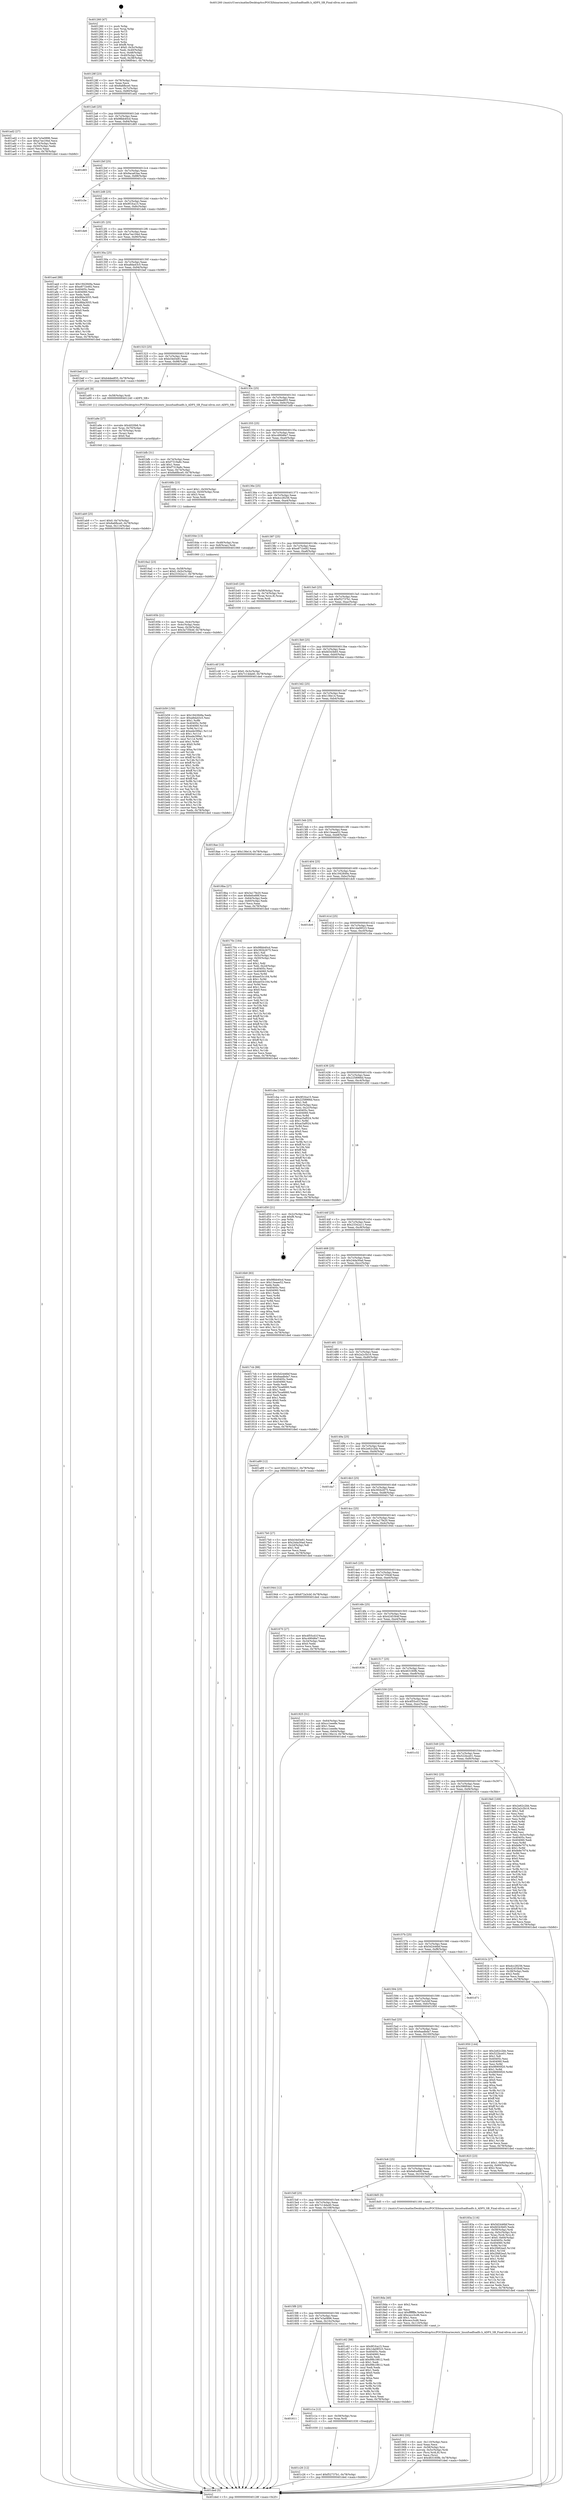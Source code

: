 digraph "0x401260" {
  label = "0x401260 (/mnt/c/Users/mathe/Desktop/tcc/POCII/binaries/extr_linuxfsadfsadfs.h_ADFS_SB_Final-ollvm.out::main(0))"
  labelloc = "t"
  node[shape=record]

  Entry [label="",width=0.3,height=0.3,shape=circle,fillcolor=black,style=filled]
  "0x40128f" [label="{
     0x40128f [23]\l
     | [instrs]\l
     &nbsp;&nbsp;0x40128f \<+3\>: mov -0x78(%rbp),%eax\l
     &nbsp;&nbsp;0x401292 \<+2\>: mov %eax,%ecx\l
     &nbsp;&nbsp;0x401294 \<+6\>: sub $0x8a6fbce0,%ecx\l
     &nbsp;&nbsp;0x40129a \<+3\>: mov %eax,-0x7c(%rbp)\l
     &nbsp;&nbsp;0x40129d \<+3\>: mov %ecx,-0x80(%rbp)\l
     &nbsp;&nbsp;0x4012a0 \<+6\>: je 0000000000401ad2 \<main+0x872\>\l
  }"]
  "0x401ad2" [label="{
     0x401ad2 [27]\l
     | [instrs]\l
     &nbsp;&nbsp;0x401ad2 \<+5\>: mov $0x7e3a0896,%eax\l
     &nbsp;&nbsp;0x401ad7 \<+5\>: mov $0xa7ee194d,%ecx\l
     &nbsp;&nbsp;0x401adc \<+3\>: mov -0x74(%rbp),%edx\l
     &nbsp;&nbsp;0x401adf \<+3\>: cmp -0x50(%rbp),%edx\l
     &nbsp;&nbsp;0x401ae2 \<+3\>: cmovl %ecx,%eax\l
     &nbsp;&nbsp;0x401ae5 \<+3\>: mov %eax,-0x78(%rbp)\l
     &nbsp;&nbsp;0x401ae8 \<+5\>: jmp 0000000000401ded \<main+0xb8d\>\l
  }"]
  "0x4012a6" [label="{
     0x4012a6 [25]\l
     | [instrs]\l
     &nbsp;&nbsp;0x4012a6 \<+5\>: jmp 00000000004012ab \<main+0x4b\>\l
     &nbsp;&nbsp;0x4012ab \<+3\>: mov -0x7c(%rbp),%eax\l
     &nbsp;&nbsp;0x4012ae \<+5\>: sub $0x98bb40cd,%eax\l
     &nbsp;&nbsp;0x4012b3 \<+6\>: mov %eax,-0x84(%rbp)\l
     &nbsp;&nbsp;0x4012b9 \<+6\>: je 0000000000401d65 \<main+0xb05\>\l
  }"]
  Exit [label="",width=0.3,height=0.3,shape=circle,fillcolor=black,style=filled,peripheries=2]
  "0x401d65" [label="{
     0x401d65\l
  }", style=dashed]
  "0x4012bf" [label="{
     0x4012bf [25]\l
     | [instrs]\l
     &nbsp;&nbsp;0x4012bf \<+5\>: jmp 00000000004012c4 \<main+0x64\>\l
     &nbsp;&nbsp;0x4012c4 \<+3\>: mov -0x7c(%rbp),%eax\l
     &nbsp;&nbsp;0x4012c7 \<+5\>: sub $0x9aca63aa,%eax\l
     &nbsp;&nbsp;0x4012cc \<+6\>: mov %eax,-0x88(%rbp)\l
     &nbsp;&nbsp;0x4012d2 \<+6\>: je 0000000000401c3e \<main+0x9de\>\l
  }"]
  "0x401c26" [label="{
     0x401c26 [12]\l
     | [instrs]\l
     &nbsp;&nbsp;0x401c26 \<+7\>: movl $0xf52737b1,-0x78(%rbp)\l
     &nbsp;&nbsp;0x401c2d \<+5\>: jmp 0000000000401ded \<main+0xb8d\>\l
  }"]
  "0x401c3e" [label="{
     0x401c3e\l
  }", style=dashed]
  "0x4012d8" [label="{
     0x4012d8 [25]\l
     | [instrs]\l
     &nbsp;&nbsp;0x4012d8 \<+5\>: jmp 00000000004012dd \<main+0x7d\>\l
     &nbsp;&nbsp;0x4012dd \<+3\>: mov -0x7c(%rbp),%eax\l
     &nbsp;&nbsp;0x4012e0 \<+5\>: sub $0x9f1fca15,%eax\l
     &nbsp;&nbsp;0x4012e5 \<+6\>: mov %eax,-0x8c(%rbp)\l
     &nbsp;&nbsp;0x4012eb \<+6\>: je 0000000000401de6 \<main+0xb86\>\l
  }"]
  "0x401611" [label="{
     0x401611\l
  }", style=dashed]
  "0x401de6" [label="{
     0x401de6\l
  }", style=dashed]
  "0x4012f1" [label="{
     0x4012f1 [25]\l
     | [instrs]\l
     &nbsp;&nbsp;0x4012f1 \<+5\>: jmp 00000000004012f6 \<main+0x96\>\l
     &nbsp;&nbsp;0x4012f6 \<+3\>: mov -0x7c(%rbp),%eax\l
     &nbsp;&nbsp;0x4012f9 \<+5\>: sub $0xa7ee194d,%eax\l
     &nbsp;&nbsp;0x4012fe \<+6\>: mov %eax,-0x90(%rbp)\l
     &nbsp;&nbsp;0x401304 \<+6\>: je 0000000000401aed \<main+0x88d\>\l
  }"]
  "0x401c1a" [label="{
     0x401c1a [12]\l
     | [instrs]\l
     &nbsp;&nbsp;0x401c1a \<+4\>: mov -0x58(%rbp),%rax\l
     &nbsp;&nbsp;0x401c1e \<+3\>: mov %rax,%rdi\l
     &nbsp;&nbsp;0x401c21 \<+5\>: call 0000000000401030 \<free@plt\>\l
     | [calls]\l
     &nbsp;&nbsp;0x401030 \{1\} (unknown)\l
  }"]
  "0x401aed" [label="{
     0x401aed [88]\l
     | [instrs]\l
     &nbsp;&nbsp;0x401aed \<+5\>: mov $0x1942849a,%eax\l
     &nbsp;&nbsp;0x401af2 \<+5\>: mov $0xe871b492,%ecx\l
     &nbsp;&nbsp;0x401af7 \<+7\>: mov 0x40405c,%edx\l
     &nbsp;&nbsp;0x401afe \<+7\>: mov 0x404060,%esi\l
     &nbsp;&nbsp;0x401b05 \<+2\>: mov %edx,%edi\l
     &nbsp;&nbsp;0x401b07 \<+6\>: sub $0x9fda3055,%edi\l
     &nbsp;&nbsp;0x401b0d \<+3\>: sub $0x1,%edi\l
     &nbsp;&nbsp;0x401b10 \<+6\>: add $0x9fda3055,%edi\l
     &nbsp;&nbsp;0x401b16 \<+3\>: imul %edi,%edx\l
     &nbsp;&nbsp;0x401b19 \<+3\>: and $0x1,%edx\l
     &nbsp;&nbsp;0x401b1c \<+3\>: cmp $0x0,%edx\l
     &nbsp;&nbsp;0x401b1f \<+4\>: sete %r8b\l
     &nbsp;&nbsp;0x401b23 \<+3\>: cmp $0xa,%esi\l
     &nbsp;&nbsp;0x401b26 \<+4\>: setl %r9b\l
     &nbsp;&nbsp;0x401b2a \<+3\>: mov %r8b,%r10b\l
     &nbsp;&nbsp;0x401b2d \<+3\>: and %r9b,%r10b\l
     &nbsp;&nbsp;0x401b30 \<+3\>: xor %r9b,%r8b\l
     &nbsp;&nbsp;0x401b33 \<+3\>: or %r8b,%r10b\l
     &nbsp;&nbsp;0x401b36 \<+4\>: test $0x1,%r10b\l
     &nbsp;&nbsp;0x401b3a \<+3\>: cmovne %ecx,%eax\l
     &nbsp;&nbsp;0x401b3d \<+3\>: mov %eax,-0x78(%rbp)\l
     &nbsp;&nbsp;0x401b40 \<+5\>: jmp 0000000000401ded \<main+0xb8d\>\l
  }"]
  "0x40130a" [label="{
     0x40130a [25]\l
     | [instrs]\l
     &nbsp;&nbsp;0x40130a \<+5\>: jmp 000000000040130f \<main+0xaf\>\l
     &nbsp;&nbsp;0x40130f \<+3\>: mov -0x7c(%rbp),%eax\l
     &nbsp;&nbsp;0x401312 \<+5\>: sub $0xa8da43c5,%eax\l
     &nbsp;&nbsp;0x401317 \<+6\>: mov %eax,-0x94(%rbp)\l
     &nbsp;&nbsp;0x40131d \<+6\>: je 0000000000401bef \<main+0x98f\>\l
  }"]
  "0x4015f8" [label="{
     0x4015f8 [25]\l
     | [instrs]\l
     &nbsp;&nbsp;0x4015f8 \<+5\>: jmp 00000000004015fd \<main+0x39d\>\l
     &nbsp;&nbsp;0x4015fd \<+3\>: mov -0x7c(%rbp),%eax\l
     &nbsp;&nbsp;0x401600 \<+5\>: sub $0x7e3a0896,%eax\l
     &nbsp;&nbsp;0x401605 \<+6\>: mov %eax,-0x10c(%rbp)\l
     &nbsp;&nbsp;0x40160b \<+6\>: je 0000000000401c1a \<main+0x9ba\>\l
  }"]
  "0x401bef" [label="{
     0x401bef [12]\l
     | [instrs]\l
     &nbsp;&nbsp;0x401bef \<+7\>: movl $0xb4dee855,-0x78(%rbp)\l
     &nbsp;&nbsp;0x401bf6 \<+5\>: jmp 0000000000401ded \<main+0xb8d\>\l
  }"]
  "0x401323" [label="{
     0x401323 [25]\l
     | [instrs]\l
     &nbsp;&nbsp;0x401323 \<+5\>: jmp 0000000000401328 \<main+0xc8\>\l
     &nbsp;&nbsp;0x401328 \<+3\>: mov -0x7c(%rbp),%eax\l
     &nbsp;&nbsp;0x40132b \<+5\>: sub $0xb34d3e81,%eax\l
     &nbsp;&nbsp;0x401330 \<+6\>: mov %eax,-0x98(%rbp)\l
     &nbsp;&nbsp;0x401336 \<+6\>: je 0000000000401a95 \<main+0x835\>\l
  }"]
  "0x401c62" [label="{
     0x401c62 [88]\l
     | [instrs]\l
     &nbsp;&nbsp;0x401c62 \<+5\>: mov $0x9f1fca15,%eax\l
     &nbsp;&nbsp;0x401c67 \<+5\>: mov $0x1da08523,%ecx\l
     &nbsp;&nbsp;0x401c6c \<+7\>: mov 0x40405c,%edx\l
     &nbsp;&nbsp;0x401c73 \<+7\>: mov 0x404060,%esi\l
     &nbsp;&nbsp;0x401c7a \<+2\>: mov %edx,%edi\l
     &nbsp;&nbsp;0x401c7c \<+6\>: add $0x99b18612,%edi\l
     &nbsp;&nbsp;0x401c82 \<+3\>: sub $0x1,%edi\l
     &nbsp;&nbsp;0x401c85 \<+6\>: sub $0x99b18612,%edi\l
     &nbsp;&nbsp;0x401c8b \<+3\>: imul %edi,%edx\l
     &nbsp;&nbsp;0x401c8e \<+3\>: and $0x1,%edx\l
     &nbsp;&nbsp;0x401c91 \<+3\>: cmp $0x0,%edx\l
     &nbsp;&nbsp;0x401c94 \<+4\>: sete %r8b\l
     &nbsp;&nbsp;0x401c98 \<+3\>: cmp $0xa,%esi\l
     &nbsp;&nbsp;0x401c9b \<+4\>: setl %r9b\l
     &nbsp;&nbsp;0x401c9f \<+3\>: mov %r8b,%r10b\l
     &nbsp;&nbsp;0x401ca2 \<+3\>: and %r9b,%r10b\l
     &nbsp;&nbsp;0x401ca5 \<+3\>: xor %r9b,%r8b\l
     &nbsp;&nbsp;0x401ca8 \<+3\>: or %r8b,%r10b\l
     &nbsp;&nbsp;0x401cab \<+4\>: test $0x1,%r10b\l
     &nbsp;&nbsp;0x401caf \<+3\>: cmovne %ecx,%eax\l
     &nbsp;&nbsp;0x401cb2 \<+3\>: mov %eax,-0x78(%rbp)\l
     &nbsp;&nbsp;0x401cb5 \<+5\>: jmp 0000000000401ded \<main+0xb8d\>\l
  }"]
  "0x401a95" [label="{
     0x401a95 [9]\l
     | [instrs]\l
     &nbsp;&nbsp;0x401a95 \<+4\>: mov -0x58(%rbp),%rdi\l
     &nbsp;&nbsp;0x401a99 \<+5\>: call 0000000000401240 \<ADFS_SB\>\l
     | [calls]\l
     &nbsp;&nbsp;0x401240 \{1\} (/mnt/c/Users/mathe/Desktop/tcc/POCII/binaries/extr_linuxfsadfsadfs.h_ADFS_SB_Final-ollvm.out::ADFS_SB)\l
  }"]
  "0x40133c" [label="{
     0x40133c [25]\l
     | [instrs]\l
     &nbsp;&nbsp;0x40133c \<+5\>: jmp 0000000000401341 \<main+0xe1\>\l
     &nbsp;&nbsp;0x401341 \<+3\>: mov -0x7c(%rbp),%eax\l
     &nbsp;&nbsp;0x401344 \<+5\>: sub $0xb4dee855,%eax\l
     &nbsp;&nbsp;0x401349 \<+6\>: mov %eax,-0x9c(%rbp)\l
     &nbsp;&nbsp;0x40134f \<+6\>: je 0000000000401bfb \<main+0x99b\>\l
  }"]
  "0x401b59" [label="{
     0x401b59 [150]\l
     | [instrs]\l
     &nbsp;&nbsp;0x401b59 \<+5\>: mov $0x1942849a,%edx\l
     &nbsp;&nbsp;0x401b5e \<+5\>: mov $0xa8da43c5,%esi\l
     &nbsp;&nbsp;0x401b63 \<+3\>: mov $0x1,%r8b\l
     &nbsp;&nbsp;0x401b66 \<+8\>: mov 0x40405c,%r9d\l
     &nbsp;&nbsp;0x401b6e \<+8\>: mov 0x404060,%r10d\l
     &nbsp;&nbsp;0x401b76 \<+3\>: mov %r9d,%r11d\l
     &nbsp;&nbsp;0x401b79 \<+7\>: add $0xede399a1,%r11d\l
     &nbsp;&nbsp;0x401b80 \<+4\>: sub $0x1,%r11d\l
     &nbsp;&nbsp;0x401b84 \<+7\>: sub $0xede399a1,%r11d\l
     &nbsp;&nbsp;0x401b8b \<+4\>: imul %r11d,%r9d\l
     &nbsp;&nbsp;0x401b8f \<+4\>: and $0x1,%r9d\l
     &nbsp;&nbsp;0x401b93 \<+4\>: cmp $0x0,%r9d\l
     &nbsp;&nbsp;0x401b97 \<+3\>: sete %bl\l
     &nbsp;&nbsp;0x401b9a \<+4\>: cmp $0xa,%r10d\l
     &nbsp;&nbsp;0x401b9e \<+4\>: setl %r14b\l
     &nbsp;&nbsp;0x401ba2 \<+3\>: mov %bl,%r15b\l
     &nbsp;&nbsp;0x401ba5 \<+4\>: xor $0xff,%r15b\l
     &nbsp;&nbsp;0x401ba9 \<+3\>: mov %r14b,%r12b\l
     &nbsp;&nbsp;0x401bac \<+4\>: xor $0xff,%r12b\l
     &nbsp;&nbsp;0x401bb0 \<+4\>: xor $0x1,%r8b\l
     &nbsp;&nbsp;0x401bb4 \<+3\>: mov %r15b,%r13b\l
     &nbsp;&nbsp;0x401bb7 \<+4\>: and $0xff,%r13b\l
     &nbsp;&nbsp;0x401bbb \<+3\>: and %r8b,%bl\l
     &nbsp;&nbsp;0x401bbe \<+3\>: mov %r12b,%al\l
     &nbsp;&nbsp;0x401bc1 \<+2\>: and $0xff,%al\l
     &nbsp;&nbsp;0x401bc3 \<+3\>: and %r8b,%r14b\l
     &nbsp;&nbsp;0x401bc6 \<+3\>: or %bl,%r13b\l
     &nbsp;&nbsp;0x401bc9 \<+3\>: or %r14b,%al\l
     &nbsp;&nbsp;0x401bcc \<+3\>: xor %al,%r13b\l
     &nbsp;&nbsp;0x401bcf \<+3\>: or %r12b,%r15b\l
     &nbsp;&nbsp;0x401bd2 \<+4\>: xor $0xff,%r15b\l
     &nbsp;&nbsp;0x401bd6 \<+4\>: or $0x1,%r8b\l
     &nbsp;&nbsp;0x401bda \<+3\>: and %r8b,%r15b\l
     &nbsp;&nbsp;0x401bdd \<+3\>: or %r15b,%r13b\l
     &nbsp;&nbsp;0x401be0 \<+4\>: test $0x1,%r13b\l
     &nbsp;&nbsp;0x401be4 \<+3\>: cmovne %esi,%edx\l
     &nbsp;&nbsp;0x401be7 \<+3\>: mov %edx,-0x78(%rbp)\l
     &nbsp;&nbsp;0x401bea \<+5\>: jmp 0000000000401ded \<main+0xb8d\>\l
  }"]
  "0x401bfb" [label="{
     0x401bfb [31]\l
     | [instrs]\l
     &nbsp;&nbsp;0x401bfb \<+3\>: mov -0x74(%rbp),%eax\l
     &nbsp;&nbsp;0x401bfe \<+5\>: sub $0xf7319a8c,%eax\l
     &nbsp;&nbsp;0x401c03 \<+3\>: add $0x1,%eax\l
     &nbsp;&nbsp;0x401c06 \<+5\>: add $0xf7319a8c,%eax\l
     &nbsp;&nbsp;0x401c0b \<+3\>: mov %eax,-0x74(%rbp)\l
     &nbsp;&nbsp;0x401c0e \<+7\>: movl $0x8a6fbce0,-0x78(%rbp)\l
     &nbsp;&nbsp;0x401c15 \<+5\>: jmp 0000000000401ded \<main+0xb8d\>\l
  }"]
  "0x401355" [label="{
     0x401355 [25]\l
     | [instrs]\l
     &nbsp;&nbsp;0x401355 \<+5\>: jmp 000000000040135a \<main+0xfa\>\l
     &nbsp;&nbsp;0x40135a \<+3\>: mov -0x7c(%rbp),%eax\l
     &nbsp;&nbsp;0x40135d \<+5\>: sub $0xc490d6e7,%eax\l
     &nbsp;&nbsp;0x401362 \<+6\>: mov %eax,-0xa0(%rbp)\l
     &nbsp;&nbsp;0x401368 \<+6\>: je 000000000040168b \<main+0x42b\>\l
  }"]
  "0x401ab9" [label="{
     0x401ab9 [25]\l
     | [instrs]\l
     &nbsp;&nbsp;0x401ab9 \<+7\>: movl $0x0,-0x74(%rbp)\l
     &nbsp;&nbsp;0x401ac0 \<+7\>: movl $0x8a6fbce0,-0x78(%rbp)\l
     &nbsp;&nbsp;0x401ac7 \<+6\>: mov %eax,-0x114(%rbp)\l
     &nbsp;&nbsp;0x401acd \<+5\>: jmp 0000000000401ded \<main+0xb8d\>\l
  }"]
  "0x40168b" [label="{
     0x40168b [23]\l
     | [instrs]\l
     &nbsp;&nbsp;0x40168b \<+7\>: movl $0x1,-0x50(%rbp)\l
     &nbsp;&nbsp;0x401692 \<+4\>: movslq -0x50(%rbp),%rax\l
     &nbsp;&nbsp;0x401696 \<+4\>: shl $0x3,%rax\l
     &nbsp;&nbsp;0x40169a \<+3\>: mov %rax,%rdi\l
     &nbsp;&nbsp;0x40169d \<+5\>: call 0000000000401050 \<malloc@plt\>\l
     | [calls]\l
     &nbsp;&nbsp;0x401050 \{1\} (unknown)\l
  }"]
  "0x40136e" [label="{
     0x40136e [25]\l
     | [instrs]\l
     &nbsp;&nbsp;0x40136e \<+5\>: jmp 0000000000401373 \<main+0x113\>\l
     &nbsp;&nbsp;0x401373 \<+3\>: mov -0x7c(%rbp),%eax\l
     &nbsp;&nbsp;0x401376 \<+5\>: sub $0xdcc28256,%eax\l
     &nbsp;&nbsp;0x40137b \<+6\>: mov %eax,-0xa4(%rbp)\l
     &nbsp;&nbsp;0x401381 \<+6\>: je 000000000040164e \<main+0x3ee\>\l
  }"]
  "0x401a9e" [label="{
     0x401a9e [27]\l
     | [instrs]\l
     &nbsp;&nbsp;0x401a9e \<+10\>: movabs $0x4020b6,%rdi\l
     &nbsp;&nbsp;0x401aa8 \<+4\>: mov %rax,-0x70(%rbp)\l
     &nbsp;&nbsp;0x401aac \<+4\>: mov -0x70(%rbp),%rax\l
     &nbsp;&nbsp;0x401ab0 \<+2\>: mov (%rax),%esi\l
     &nbsp;&nbsp;0x401ab2 \<+2\>: mov $0x0,%al\l
     &nbsp;&nbsp;0x401ab4 \<+5\>: call 0000000000401040 \<printf@plt\>\l
     | [calls]\l
     &nbsp;&nbsp;0x401040 \{1\} (unknown)\l
  }"]
  "0x40164e" [label="{
     0x40164e [13]\l
     | [instrs]\l
     &nbsp;&nbsp;0x40164e \<+4\>: mov -0x48(%rbp),%rax\l
     &nbsp;&nbsp;0x401652 \<+4\>: mov 0x8(%rax),%rdi\l
     &nbsp;&nbsp;0x401656 \<+5\>: call 0000000000401060 \<atoi@plt\>\l
     | [calls]\l
     &nbsp;&nbsp;0x401060 \{1\} (unknown)\l
  }"]
  "0x401387" [label="{
     0x401387 [25]\l
     | [instrs]\l
     &nbsp;&nbsp;0x401387 \<+5\>: jmp 000000000040138c \<main+0x12c\>\l
     &nbsp;&nbsp;0x40138c \<+3\>: mov -0x7c(%rbp),%eax\l
     &nbsp;&nbsp;0x40138f \<+5\>: sub $0xe871b492,%eax\l
     &nbsp;&nbsp;0x401394 \<+6\>: mov %eax,-0xa8(%rbp)\l
     &nbsp;&nbsp;0x40139a \<+6\>: je 0000000000401b45 \<main+0x8e5\>\l
  }"]
  "0x401902" [label="{
     0x401902 [35]\l
     | [instrs]\l
     &nbsp;&nbsp;0x401902 \<+6\>: mov -0x110(%rbp),%ecx\l
     &nbsp;&nbsp;0x401908 \<+3\>: imul %eax,%ecx\l
     &nbsp;&nbsp;0x40190b \<+4\>: mov -0x58(%rbp),%rsi\l
     &nbsp;&nbsp;0x40190f \<+4\>: movslq -0x5c(%rbp),%rdi\l
     &nbsp;&nbsp;0x401913 \<+4\>: mov (%rsi,%rdi,8),%rsi\l
     &nbsp;&nbsp;0x401917 \<+2\>: mov %ecx,(%rsi)\l
     &nbsp;&nbsp;0x401919 \<+7\>: movl $0x463160fb,-0x78(%rbp)\l
     &nbsp;&nbsp;0x401920 \<+5\>: jmp 0000000000401ded \<main+0xb8d\>\l
  }"]
  "0x401b45" [label="{
     0x401b45 [20]\l
     | [instrs]\l
     &nbsp;&nbsp;0x401b45 \<+4\>: mov -0x58(%rbp),%rax\l
     &nbsp;&nbsp;0x401b49 \<+4\>: movslq -0x74(%rbp),%rcx\l
     &nbsp;&nbsp;0x401b4d \<+4\>: mov (%rax,%rcx,8),%rax\l
     &nbsp;&nbsp;0x401b51 \<+3\>: mov %rax,%rdi\l
     &nbsp;&nbsp;0x401b54 \<+5\>: call 0000000000401030 \<free@plt\>\l
     | [calls]\l
     &nbsp;&nbsp;0x401030 \{1\} (unknown)\l
  }"]
  "0x4013a0" [label="{
     0x4013a0 [25]\l
     | [instrs]\l
     &nbsp;&nbsp;0x4013a0 \<+5\>: jmp 00000000004013a5 \<main+0x145\>\l
     &nbsp;&nbsp;0x4013a5 \<+3\>: mov -0x7c(%rbp),%eax\l
     &nbsp;&nbsp;0x4013a8 \<+5\>: sub $0xf52737b1,%eax\l
     &nbsp;&nbsp;0x4013ad \<+6\>: mov %eax,-0xac(%rbp)\l
     &nbsp;&nbsp;0x4013b3 \<+6\>: je 0000000000401c4f \<main+0x9ef\>\l
  }"]
  "0x4018da" [label="{
     0x4018da [40]\l
     | [instrs]\l
     &nbsp;&nbsp;0x4018da \<+5\>: mov $0x2,%ecx\l
     &nbsp;&nbsp;0x4018df \<+1\>: cltd\l
     &nbsp;&nbsp;0x4018e0 \<+2\>: idiv %ecx\l
     &nbsp;&nbsp;0x4018e2 \<+6\>: imul $0xfffffffe,%edx,%ecx\l
     &nbsp;&nbsp;0x4018e8 \<+6\>: add $0xcecc3cd6,%ecx\l
     &nbsp;&nbsp;0x4018ee \<+3\>: add $0x1,%ecx\l
     &nbsp;&nbsp;0x4018f1 \<+6\>: sub $0xcecc3cd6,%ecx\l
     &nbsp;&nbsp;0x4018f7 \<+6\>: mov %ecx,-0x110(%rbp)\l
     &nbsp;&nbsp;0x4018fd \<+5\>: call 0000000000401160 \<next_i\>\l
     | [calls]\l
     &nbsp;&nbsp;0x401160 \{1\} (/mnt/c/Users/mathe/Desktop/tcc/POCII/binaries/extr_linuxfsadfsadfs.h_ADFS_SB_Final-ollvm.out::next_i)\l
  }"]
  "0x401c4f" [label="{
     0x401c4f [19]\l
     | [instrs]\l
     &nbsp;&nbsp;0x401c4f \<+7\>: movl $0x0,-0x3c(%rbp)\l
     &nbsp;&nbsp;0x401c56 \<+7\>: movl $0x7c14da40,-0x78(%rbp)\l
     &nbsp;&nbsp;0x401c5d \<+5\>: jmp 0000000000401ded \<main+0xb8d\>\l
  }"]
  "0x4013b9" [label="{
     0x4013b9 [25]\l
     | [instrs]\l
     &nbsp;&nbsp;0x4013b9 \<+5\>: jmp 00000000004013be \<main+0x15e\>\l
     &nbsp;&nbsp;0x4013be \<+3\>: mov -0x7c(%rbp),%eax\l
     &nbsp;&nbsp;0x4013c1 \<+5\>: sub $0xfd343b65,%eax\l
     &nbsp;&nbsp;0x4013c6 \<+6\>: mov %eax,-0xb0(%rbp)\l
     &nbsp;&nbsp;0x4013cc \<+6\>: je 00000000004018ae \<main+0x64e\>\l
  }"]
  "0x4015df" [label="{
     0x4015df [25]\l
     | [instrs]\l
     &nbsp;&nbsp;0x4015df \<+5\>: jmp 00000000004015e4 \<main+0x384\>\l
     &nbsp;&nbsp;0x4015e4 \<+3\>: mov -0x7c(%rbp),%eax\l
     &nbsp;&nbsp;0x4015e7 \<+5\>: sub $0x7c14da40,%eax\l
     &nbsp;&nbsp;0x4015ec \<+6\>: mov %eax,-0x108(%rbp)\l
     &nbsp;&nbsp;0x4015f2 \<+6\>: je 0000000000401c62 \<main+0xa02\>\l
  }"]
  "0x4018ae" [label="{
     0x4018ae [12]\l
     | [instrs]\l
     &nbsp;&nbsp;0x4018ae \<+7\>: movl $0x136e14,-0x78(%rbp)\l
     &nbsp;&nbsp;0x4018b5 \<+5\>: jmp 0000000000401ded \<main+0xb8d\>\l
  }"]
  "0x4013d2" [label="{
     0x4013d2 [25]\l
     | [instrs]\l
     &nbsp;&nbsp;0x4013d2 \<+5\>: jmp 00000000004013d7 \<main+0x177\>\l
     &nbsp;&nbsp;0x4013d7 \<+3\>: mov -0x7c(%rbp),%eax\l
     &nbsp;&nbsp;0x4013da \<+5\>: sub $0x136e14,%eax\l
     &nbsp;&nbsp;0x4013df \<+6\>: mov %eax,-0xb4(%rbp)\l
     &nbsp;&nbsp;0x4013e5 \<+6\>: je 00000000004018ba \<main+0x65a\>\l
  }"]
  "0x4018d5" [label="{
     0x4018d5 [5]\l
     | [instrs]\l
     &nbsp;&nbsp;0x4018d5 \<+5\>: call 0000000000401160 \<next_i\>\l
     | [calls]\l
     &nbsp;&nbsp;0x401160 \{1\} (/mnt/c/Users/mathe/Desktop/tcc/POCII/binaries/extr_linuxfsadfsadfs.h_ADFS_SB_Final-ollvm.out::next_i)\l
  }"]
  "0x4018ba" [label="{
     0x4018ba [27]\l
     | [instrs]\l
     &nbsp;&nbsp;0x4018ba \<+5\>: mov $0x3a17fe20,%eax\l
     &nbsp;&nbsp;0x4018bf \<+5\>: mov $0x6efce89f,%ecx\l
     &nbsp;&nbsp;0x4018c4 \<+3\>: mov -0x64(%rbp),%edx\l
     &nbsp;&nbsp;0x4018c7 \<+3\>: cmp -0x60(%rbp),%edx\l
     &nbsp;&nbsp;0x4018ca \<+3\>: cmovl %ecx,%eax\l
     &nbsp;&nbsp;0x4018cd \<+3\>: mov %eax,-0x78(%rbp)\l
     &nbsp;&nbsp;0x4018d0 \<+5\>: jmp 0000000000401ded \<main+0xb8d\>\l
  }"]
  "0x4013eb" [label="{
     0x4013eb [25]\l
     | [instrs]\l
     &nbsp;&nbsp;0x4013eb \<+5\>: jmp 00000000004013f0 \<main+0x190\>\l
     &nbsp;&nbsp;0x4013f0 \<+3\>: mov -0x7c(%rbp),%eax\l
     &nbsp;&nbsp;0x4013f3 \<+5\>: sub $0x13eaee52,%eax\l
     &nbsp;&nbsp;0x4013f8 \<+6\>: mov %eax,-0xb8(%rbp)\l
     &nbsp;&nbsp;0x4013fe \<+6\>: je 000000000040170c \<main+0x4ac\>\l
  }"]
  "0x40183a" [label="{
     0x40183a [116]\l
     | [instrs]\l
     &nbsp;&nbsp;0x40183a \<+5\>: mov $0x5d2446bf,%ecx\l
     &nbsp;&nbsp;0x40183f \<+5\>: mov $0xfd343b65,%edx\l
     &nbsp;&nbsp;0x401844 \<+4\>: mov -0x58(%rbp),%rdi\l
     &nbsp;&nbsp;0x401848 \<+4\>: movslq -0x5c(%rbp),%rsi\l
     &nbsp;&nbsp;0x40184c \<+4\>: mov %rax,(%rdi,%rsi,8)\l
     &nbsp;&nbsp;0x401850 \<+7\>: movl $0x0,-0x64(%rbp)\l
     &nbsp;&nbsp;0x401857 \<+8\>: mov 0x40405c,%r8d\l
     &nbsp;&nbsp;0x40185f \<+8\>: mov 0x404060,%r9d\l
     &nbsp;&nbsp;0x401867 \<+3\>: mov %r8d,%r10d\l
     &nbsp;&nbsp;0x40186a \<+7\>: sub $0x2f482ea5,%r10d\l
     &nbsp;&nbsp;0x401871 \<+4\>: sub $0x1,%r10d\l
     &nbsp;&nbsp;0x401875 \<+7\>: add $0x2f482ea5,%r10d\l
     &nbsp;&nbsp;0x40187c \<+4\>: imul %r10d,%r8d\l
     &nbsp;&nbsp;0x401880 \<+4\>: and $0x1,%r8d\l
     &nbsp;&nbsp;0x401884 \<+4\>: cmp $0x0,%r8d\l
     &nbsp;&nbsp;0x401888 \<+4\>: sete %r11b\l
     &nbsp;&nbsp;0x40188c \<+4\>: cmp $0xa,%r9d\l
     &nbsp;&nbsp;0x401890 \<+3\>: setl %bl\l
     &nbsp;&nbsp;0x401893 \<+3\>: mov %r11b,%r14b\l
     &nbsp;&nbsp;0x401896 \<+3\>: and %bl,%r14b\l
     &nbsp;&nbsp;0x401899 \<+3\>: xor %bl,%r11b\l
     &nbsp;&nbsp;0x40189c \<+3\>: or %r11b,%r14b\l
     &nbsp;&nbsp;0x40189f \<+4\>: test $0x1,%r14b\l
     &nbsp;&nbsp;0x4018a3 \<+3\>: cmovne %edx,%ecx\l
     &nbsp;&nbsp;0x4018a6 \<+3\>: mov %ecx,-0x78(%rbp)\l
     &nbsp;&nbsp;0x4018a9 \<+5\>: jmp 0000000000401ded \<main+0xb8d\>\l
  }"]
  "0x40170c" [label="{
     0x40170c [164]\l
     | [instrs]\l
     &nbsp;&nbsp;0x40170c \<+5\>: mov $0x98bb40cd,%eax\l
     &nbsp;&nbsp;0x401711 \<+5\>: mov $0x392b2675,%ecx\l
     &nbsp;&nbsp;0x401716 \<+2\>: mov $0x1,%dl\l
     &nbsp;&nbsp;0x401718 \<+3\>: mov -0x5c(%rbp),%esi\l
     &nbsp;&nbsp;0x40171b \<+3\>: cmp -0x50(%rbp),%esi\l
     &nbsp;&nbsp;0x40171e \<+4\>: setl %dil\l
     &nbsp;&nbsp;0x401722 \<+4\>: and $0x1,%dil\l
     &nbsp;&nbsp;0x401726 \<+4\>: mov %dil,-0x2d(%rbp)\l
     &nbsp;&nbsp;0x40172a \<+7\>: mov 0x40405c,%esi\l
     &nbsp;&nbsp;0x401731 \<+8\>: mov 0x404060,%r8d\l
     &nbsp;&nbsp;0x401739 \<+3\>: mov %esi,%r9d\l
     &nbsp;&nbsp;0x40173c \<+7\>: sub $0xee53c164,%r9d\l
     &nbsp;&nbsp;0x401743 \<+4\>: sub $0x1,%r9d\l
     &nbsp;&nbsp;0x401747 \<+7\>: add $0xee53c164,%r9d\l
     &nbsp;&nbsp;0x40174e \<+4\>: imul %r9d,%esi\l
     &nbsp;&nbsp;0x401752 \<+3\>: and $0x1,%esi\l
     &nbsp;&nbsp;0x401755 \<+3\>: cmp $0x0,%esi\l
     &nbsp;&nbsp;0x401758 \<+4\>: sete %dil\l
     &nbsp;&nbsp;0x40175c \<+4\>: cmp $0xa,%r8d\l
     &nbsp;&nbsp;0x401760 \<+4\>: setl %r10b\l
     &nbsp;&nbsp;0x401764 \<+3\>: mov %dil,%r11b\l
     &nbsp;&nbsp;0x401767 \<+4\>: xor $0xff,%r11b\l
     &nbsp;&nbsp;0x40176b \<+3\>: mov %r10b,%bl\l
     &nbsp;&nbsp;0x40176e \<+3\>: xor $0xff,%bl\l
     &nbsp;&nbsp;0x401771 \<+3\>: xor $0x1,%dl\l
     &nbsp;&nbsp;0x401774 \<+3\>: mov %r11b,%r14b\l
     &nbsp;&nbsp;0x401777 \<+4\>: and $0xff,%r14b\l
     &nbsp;&nbsp;0x40177b \<+3\>: and %dl,%dil\l
     &nbsp;&nbsp;0x40177e \<+3\>: mov %bl,%r15b\l
     &nbsp;&nbsp;0x401781 \<+4\>: and $0xff,%r15b\l
     &nbsp;&nbsp;0x401785 \<+3\>: and %dl,%r10b\l
     &nbsp;&nbsp;0x401788 \<+3\>: or %dil,%r14b\l
     &nbsp;&nbsp;0x40178b \<+3\>: or %r10b,%r15b\l
     &nbsp;&nbsp;0x40178e \<+3\>: xor %r15b,%r14b\l
     &nbsp;&nbsp;0x401791 \<+3\>: or %bl,%r11b\l
     &nbsp;&nbsp;0x401794 \<+4\>: xor $0xff,%r11b\l
     &nbsp;&nbsp;0x401798 \<+3\>: or $0x1,%dl\l
     &nbsp;&nbsp;0x40179b \<+3\>: and %dl,%r11b\l
     &nbsp;&nbsp;0x40179e \<+3\>: or %r11b,%r14b\l
     &nbsp;&nbsp;0x4017a1 \<+4\>: test $0x1,%r14b\l
     &nbsp;&nbsp;0x4017a5 \<+3\>: cmovne %ecx,%eax\l
     &nbsp;&nbsp;0x4017a8 \<+3\>: mov %eax,-0x78(%rbp)\l
     &nbsp;&nbsp;0x4017ab \<+5\>: jmp 0000000000401ded \<main+0xb8d\>\l
  }"]
  "0x401404" [label="{
     0x401404 [25]\l
     | [instrs]\l
     &nbsp;&nbsp;0x401404 \<+5\>: jmp 0000000000401409 \<main+0x1a9\>\l
     &nbsp;&nbsp;0x401409 \<+3\>: mov -0x7c(%rbp),%eax\l
     &nbsp;&nbsp;0x40140c \<+5\>: sub $0x1942849a,%eax\l
     &nbsp;&nbsp;0x401411 \<+6\>: mov %eax,-0xbc(%rbp)\l
     &nbsp;&nbsp;0x401417 \<+6\>: je 0000000000401dc6 \<main+0xb66\>\l
  }"]
  "0x4015c6" [label="{
     0x4015c6 [25]\l
     | [instrs]\l
     &nbsp;&nbsp;0x4015c6 \<+5\>: jmp 00000000004015cb \<main+0x36b\>\l
     &nbsp;&nbsp;0x4015cb \<+3\>: mov -0x7c(%rbp),%eax\l
     &nbsp;&nbsp;0x4015ce \<+5\>: sub $0x6efce89f,%eax\l
     &nbsp;&nbsp;0x4015d3 \<+6\>: mov %eax,-0x104(%rbp)\l
     &nbsp;&nbsp;0x4015d9 \<+6\>: je 00000000004018d5 \<main+0x675\>\l
  }"]
  "0x401dc6" [label="{
     0x401dc6\l
  }", style=dashed]
  "0x40141d" [label="{
     0x40141d [25]\l
     | [instrs]\l
     &nbsp;&nbsp;0x40141d \<+5\>: jmp 0000000000401422 \<main+0x1c2\>\l
     &nbsp;&nbsp;0x401422 \<+3\>: mov -0x7c(%rbp),%eax\l
     &nbsp;&nbsp;0x401425 \<+5\>: sub $0x1da08523,%eax\l
     &nbsp;&nbsp;0x40142a \<+6\>: mov %eax,-0xc0(%rbp)\l
     &nbsp;&nbsp;0x401430 \<+6\>: je 0000000000401cba \<main+0xa5a\>\l
  }"]
  "0x401823" [label="{
     0x401823 [23]\l
     | [instrs]\l
     &nbsp;&nbsp;0x401823 \<+7\>: movl $0x1,-0x60(%rbp)\l
     &nbsp;&nbsp;0x40182a \<+4\>: movslq -0x60(%rbp),%rax\l
     &nbsp;&nbsp;0x40182e \<+4\>: shl $0x2,%rax\l
     &nbsp;&nbsp;0x401832 \<+3\>: mov %rax,%rdi\l
     &nbsp;&nbsp;0x401835 \<+5\>: call 0000000000401050 \<malloc@plt\>\l
     | [calls]\l
     &nbsp;&nbsp;0x401050 \{1\} (unknown)\l
  }"]
  "0x401cba" [label="{
     0x401cba [150]\l
     | [instrs]\l
     &nbsp;&nbsp;0x401cba \<+5\>: mov $0x9f1fca15,%eax\l
     &nbsp;&nbsp;0x401cbf \<+5\>: mov $0x2258966d,%ecx\l
     &nbsp;&nbsp;0x401cc4 \<+2\>: mov $0x1,%dl\l
     &nbsp;&nbsp;0x401cc6 \<+3\>: mov -0x3c(%rbp),%esi\l
     &nbsp;&nbsp;0x401cc9 \<+3\>: mov %esi,-0x2c(%rbp)\l
     &nbsp;&nbsp;0x401ccc \<+7\>: mov 0x40405c,%esi\l
     &nbsp;&nbsp;0x401cd3 \<+7\>: mov 0x404060,%edi\l
     &nbsp;&nbsp;0x401cda \<+3\>: mov %esi,%r8d\l
     &nbsp;&nbsp;0x401cdd \<+7\>: add $0xac5af024,%r8d\l
     &nbsp;&nbsp;0x401ce4 \<+4\>: sub $0x1,%r8d\l
     &nbsp;&nbsp;0x401ce8 \<+7\>: sub $0xac5af024,%r8d\l
     &nbsp;&nbsp;0x401cef \<+4\>: imul %r8d,%esi\l
     &nbsp;&nbsp;0x401cf3 \<+3\>: and $0x1,%esi\l
     &nbsp;&nbsp;0x401cf6 \<+3\>: cmp $0x0,%esi\l
     &nbsp;&nbsp;0x401cf9 \<+4\>: sete %r9b\l
     &nbsp;&nbsp;0x401cfd \<+3\>: cmp $0xa,%edi\l
     &nbsp;&nbsp;0x401d00 \<+4\>: setl %r10b\l
     &nbsp;&nbsp;0x401d04 \<+3\>: mov %r9b,%r11b\l
     &nbsp;&nbsp;0x401d07 \<+4\>: xor $0xff,%r11b\l
     &nbsp;&nbsp;0x401d0b \<+3\>: mov %r10b,%bl\l
     &nbsp;&nbsp;0x401d0e \<+3\>: xor $0xff,%bl\l
     &nbsp;&nbsp;0x401d11 \<+3\>: xor $0x1,%dl\l
     &nbsp;&nbsp;0x401d14 \<+3\>: mov %r11b,%r14b\l
     &nbsp;&nbsp;0x401d17 \<+4\>: and $0xff,%r14b\l
     &nbsp;&nbsp;0x401d1b \<+3\>: and %dl,%r9b\l
     &nbsp;&nbsp;0x401d1e \<+3\>: mov %bl,%r15b\l
     &nbsp;&nbsp;0x401d21 \<+4\>: and $0xff,%r15b\l
     &nbsp;&nbsp;0x401d25 \<+3\>: and %dl,%r10b\l
     &nbsp;&nbsp;0x401d28 \<+3\>: or %r9b,%r14b\l
     &nbsp;&nbsp;0x401d2b \<+3\>: or %r10b,%r15b\l
     &nbsp;&nbsp;0x401d2e \<+3\>: xor %r15b,%r14b\l
     &nbsp;&nbsp;0x401d31 \<+3\>: or %bl,%r11b\l
     &nbsp;&nbsp;0x401d34 \<+4\>: xor $0xff,%r11b\l
     &nbsp;&nbsp;0x401d38 \<+3\>: or $0x1,%dl\l
     &nbsp;&nbsp;0x401d3b \<+3\>: and %dl,%r11b\l
     &nbsp;&nbsp;0x401d3e \<+3\>: or %r11b,%r14b\l
     &nbsp;&nbsp;0x401d41 \<+4\>: test $0x1,%r14b\l
     &nbsp;&nbsp;0x401d45 \<+3\>: cmovne %ecx,%eax\l
     &nbsp;&nbsp;0x401d48 \<+3\>: mov %eax,-0x78(%rbp)\l
     &nbsp;&nbsp;0x401d4b \<+5\>: jmp 0000000000401ded \<main+0xb8d\>\l
  }"]
  "0x401436" [label="{
     0x401436 [25]\l
     | [instrs]\l
     &nbsp;&nbsp;0x401436 \<+5\>: jmp 000000000040143b \<main+0x1db\>\l
     &nbsp;&nbsp;0x40143b \<+3\>: mov -0x7c(%rbp),%eax\l
     &nbsp;&nbsp;0x40143e \<+5\>: sub $0x2258966d,%eax\l
     &nbsp;&nbsp;0x401443 \<+6\>: mov %eax,-0xc4(%rbp)\l
     &nbsp;&nbsp;0x401449 \<+6\>: je 0000000000401d50 \<main+0xaf0\>\l
  }"]
  "0x4015ad" [label="{
     0x4015ad [25]\l
     | [instrs]\l
     &nbsp;&nbsp;0x4015ad \<+5\>: jmp 00000000004015b2 \<main+0x352\>\l
     &nbsp;&nbsp;0x4015b2 \<+3\>: mov -0x7c(%rbp),%eax\l
     &nbsp;&nbsp;0x4015b5 \<+5\>: sub $0x6aadbda7,%eax\l
     &nbsp;&nbsp;0x4015ba \<+6\>: mov %eax,-0x100(%rbp)\l
     &nbsp;&nbsp;0x4015c0 \<+6\>: je 0000000000401823 \<main+0x5c3\>\l
  }"]
  "0x401d50" [label="{
     0x401d50 [21]\l
     | [instrs]\l
     &nbsp;&nbsp;0x401d50 \<+3\>: mov -0x2c(%rbp),%eax\l
     &nbsp;&nbsp;0x401d53 \<+7\>: add $0xf8,%rsp\l
     &nbsp;&nbsp;0x401d5a \<+1\>: pop %rbx\l
     &nbsp;&nbsp;0x401d5b \<+2\>: pop %r12\l
     &nbsp;&nbsp;0x401d5d \<+2\>: pop %r13\l
     &nbsp;&nbsp;0x401d5f \<+2\>: pop %r14\l
     &nbsp;&nbsp;0x401d61 \<+2\>: pop %r15\l
     &nbsp;&nbsp;0x401d63 \<+1\>: pop %rbp\l
     &nbsp;&nbsp;0x401d64 \<+1\>: ret\l
  }"]
  "0x40144f" [label="{
     0x40144f [25]\l
     | [instrs]\l
     &nbsp;&nbsp;0x40144f \<+5\>: jmp 0000000000401454 \<main+0x1f4\>\l
     &nbsp;&nbsp;0x401454 \<+3\>: mov -0x7c(%rbp),%eax\l
     &nbsp;&nbsp;0x401457 \<+5\>: sub $0x23342a11,%eax\l
     &nbsp;&nbsp;0x40145c \<+6\>: mov %eax,-0xc8(%rbp)\l
     &nbsp;&nbsp;0x401462 \<+6\>: je 00000000004016b9 \<main+0x459\>\l
  }"]
  "0x401950" [label="{
     0x401950 [144]\l
     | [instrs]\l
     &nbsp;&nbsp;0x401950 \<+5\>: mov $0x2e62c2bb,%eax\l
     &nbsp;&nbsp;0x401955 \<+5\>: mov $0x522bce01,%ecx\l
     &nbsp;&nbsp;0x40195a \<+2\>: mov $0x1,%dl\l
     &nbsp;&nbsp;0x40195c \<+7\>: mov 0x40405c,%esi\l
     &nbsp;&nbsp;0x401963 \<+7\>: mov 0x404060,%edi\l
     &nbsp;&nbsp;0x40196a \<+3\>: mov %esi,%r8d\l
     &nbsp;&nbsp;0x40196d \<+7\>: add $0x98900f20,%r8d\l
     &nbsp;&nbsp;0x401974 \<+4\>: sub $0x1,%r8d\l
     &nbsp;&nbsp;0x401978 \<+7\>: sub $0x98900f20,%r8d\l
     &nbsp;&nbsp;0x40197f \<+4\>: imul %r8d,%esi\l
     &nbsp;&nbsp;0x401983 \<+3\>: and $0x1,%esi\l
     &nbsp;&nbsp;0x401986 \<+3\>: cmp $0x0,%esi\l
     &nbsp;&nbsp;0x401989 \<+4\>: sete %r9b\l
     &nbsp;&nbsp;0x40198d \<+3\>: cmp $0xa,%edi\l
     &nbsp;&nbsp;0x401990 \<+4\>: setl %r10b\l
     &nbsp;&nbsp;0x401994 \<+3\>: mov %r9b,%r11b\l
     &nbsp;&nbsp;0x401997 \<+4\>: xor $0xff,%r11b\l
     &nbsp;&nbsp;0x40199b \<+3\>: mov %r10b,%bl\l
     &nbsp;&nbsp;0x40199e \<+3\>: xor $0xff,%bl\l
     &nbsp;&nbsp;0x4019a1 \<+3\>: xor $0x1,%dl\l
     &nbsp;&nbsp;0x4019a4 \<+3\>: mov %r11b,%r14b\l
     &nbsp;&nbsp;0x4019a7 \<+4\>: and $0xff,%r14b\l
     &nbsp;&nbsp;0x4019ab \<+3\>: and %dl,%r9b\l
     &nbsp;&nbsp;0x4019ae \<+3\>: mov %bl,%r15b\l
     &nbsp;&nbsp;0x4019b1 \<+4\>: and $0xff,%r15b\l
     &nbsp;&nbsp;0x4019b5 \<+3\>: and %dl,%r10b\l
     &nbsp;&nbsp;0x4019b8 \<+3\>: or %r9b,%r14b\l
     &nbsp;&nbsp;0x4019bb \<+3\>: or %r10b,%r15b\l
     &nbsp;&nbsp;0x4019be \<+3\>: xor %r15b,%r14b\l
     &nbsp;&nbsp;0x4019c1 \<+3\>: or %bl,%r11b\l
     &nbsp;&nbsp;0x4019c4 \<+4\>: xor $0xff,%r11b\l
     &nbsp;&nbsp;0x4019c8 \<+3\>: or $0x1,%dl\l
     &nbsp;&nbsp;0x4019cb \<+3\>: and %dl,%r11b\l
     &nbsp;&nbsp;0x4019ce \<+3\>: or %r11b,%r14b\l
     &nbsp;&nbsp;0x4019d1 \<+4\>: test $0x1,%r14b\l
     &nbsp;&nbsp;0x4019d5 \<+3\>: cmovne %ecx,%eax\l
     &nbsp;&nbsp;0x4019d8 \<+3\>: mov %eax,-0x78(%rbp)\l
     &nbsp;&nbsp;0x4019db \<+5\>: jmp 0000000000401ded \<main+0xb8d\>\l
  }"]
  "0x4016b9" [label="{
     0x4016b9 [83]\l
     | [instrs]\l
     &nbsp;&nbsp;0x4016b9 \<+5\>: mov $0x98bb40cd,%eax\l
     &nbsp;&nbsp;0x4016be \<+5\>: mov $0x13eaee52,%ecx\l
     &nbsp;&nbsp;0x4016c3 \<+2\>: xor %edx,%edx\l
     &nbsp;&nbsp;0x4016c5 \<+7\>: mov 0x40405c,%esi\l
     &nbsp;&nbsp;0x4016cc \<+7\>: mov 0x404060,%edi\l
     &nbsp;&nbsp;0x4016d3 \<+3\>: sub $0x1,%edx\l
     &nbsp;&nbsp;0x4016d6 \<+3\>: mov %esi,%r8d\l
     &nbsp;&nbsp;0x4016d9 \<+3\>: add %edx,%r8d\l
     &nbsp;&nbsp;0x4016dc \<+4\>: imul %r8d,%esi\l
     &nbsp;&nbsp;0x4016e0 \<+3\>: and $0x1,%esi\l
     &nbsp;&nbsp;0x4016e3 \<+3\>: cmp $0x0,%esi\l
     &nbsp;&nbsp;0x4016e6 \<+4\>: sete %r9b\l
     &nbsp;&nbsp;0x4016ea \<+3\>: cmp $0xa,%edi\l
     &nbsp;&nbsp;0x4016ed \<+4\>: setl %r10b\l
     &nbsp;&nbsp;0x4016f1 \<+3\>: mov %r9b,%r11b\l
     &nbsp;&nbsp;0x4016f4 \<+3\>: and %r10b,%r11b\l
     &nbsp;&nbsp;0x4016f7 \<+3\>: xor %r10b,%r9b\l
     &nbsp;&nbsp;0x4016fa \<+3\>: or %r9b,%r11b\l
     &nbsp;&nbsp;0x4016fd \<+4\>: test $0x1,%r11b\l
     &nbsp;&nbsp;0x401701 \<+3\>: cmovne %ecx,%eax\l
     &nbsp;&nbsp;0x401704 \<+3\>: mov %eax,-0x78(%rbp)\l
     &nbsp;&nbsp;0x401707 \<+5\>: jmp 0000000000401ded \<main+0xb8d\>\l
  }"]
  "0x401468" [label="{
     0x401468 [25]\l
     | [instrs]\l
     &nbsp;&nbsp;0x401468 \<+5\>: jmp 000000000040146d \<main+0x20d\>\l
     &nbsp;&nbsp;0x40146d \<+3\>: mov -0x7c(%rbp),%eax\l
     &nbsp;&nbsp;0x401470 \<+5\>: sub $0x24da30ad,%eax\l
     &nbsp;&nbsp;0x401475 \<+6\>: mov %eax,-0xcc(%rbp)\l
     &nbsp;&nbsp;0x40147b \<+6\>: je 00000000004017cb \<main+0x56b\>\l
  }"]
  "0x401594" [label="{
     0x401594 [25]\l
     | [instrs]\l
     &nbsp;&nbsp;0x401594 \<+5\>: jmp 0000000000401599 \<main+0x339\>\l
     &nbsp;&nbsp;0x401599 \<+3\>: mov -0x7c(%rbp),%eax\l
     &nbsp;&nbsp;0x40159c \<+5\>: sub $0x672a3cbf,%eax\l
     &nbsp;&nbsp;0x4015a1 \<+6\>: mov %eax,-0xfc(%rbp)\l
     &nbsp;&nbsp;0x4015a7 \<+6\>: je 0000000000401950 \<main+0x6f0\>\l
  }"]
  "0x4017cb" [label="{
     0x4017cb [88]\l
     | [instrs]\l
     &nbsp;&nbsp;0x4017cb \<+5\>: mov $0x5d2446bf,%eax\l
     &nbsp;&nbsp;0x4017d0 \<+5\>: mov $0x6aadbda7,%ecx\l
     &nbsp;&nbsp;0x4017d5 \<+7\>: mov 0x40405c,%edx\l
     &nbsp;&nbsp;0x4017dc \<+7\>: mov 0x404060,%esi\l
     &nbsp;&nbsp;0x4017e3 \<+2\>: mov %edx,%edi\l
     &nbsp;&nbsp;0x4017e5 \<+6\>: sub $0x7bca6660,%edi\l
     &nbsp;&nbsp;0x4017eb \<+3\>: sub $0x1,%edi\l
     &nbsp;&nbsp;0x4017ee \<+6\>: add $0x7bca6660,%edi\l
     &nbsp;&nbsp;0x4017f4 \<+3\>: imul %edi,%edx\l
     &nbsp;&nbsp;0x4017f7 \<+3\>: and $0x1,%edx\l
     &nbsp;&nbsp;0x4017fa \<+3\>: cmp $0x0,%edx\l
     &nbsp;&nbsp;0x4017fd \<+4\>: sete %r8b\l
     &nbsp;&nbsp;0x401801 \<+3\>: cmp $0xa,%esi\l
     &nbsp;&nbsp;0x401804 \<+4\>: setl %r9b\l
     &nbsp;&nbsp;0x401808 \<+3\>: mov %r8b,%r10b\l
     &nbsp;&nbsp;0x40180b \<+3\>: and %r9b,%r10b\l
     &nbsp;&nbsp;0x40180e \<+3\>: xor %r9b,%r8b\l
     &nbsp;&nbsp;0x401811 \<+3\>: or %r8b,%r10b\l
     &nbsp;&nbsp;0x401814 \<+4\>: test $0x1,%r10b\l
     &nbsp;&nbsp;0x401818 \<+3\>: cmovne %ecx,%eax\l
     &nbsp;&nbsp;0x40181b \<+3\>: mov %eax,-0x78(%rbp)\l
     &nbsp;&nbsp;0x40181e \<+5\>: jmp 0000000000401ded \<main+0xb8d\>\l
  }"]
  "0x401481" [label="{
     0x401481 [25]\l
     | [instrs]\l
     &nbsp;&nbsp;0x401481 \<+5\>: jmp 0000000000401486 \<main+0x226\>\l
     &nbsp;&nbsp;0x401486 \<+3\>: mov -0x7c(%rbp),%eax\l
     &nbsp;&nbsp;0x401489 \<+5\>: sub $0x2a2c5b16,%eax\l
     &nbsp;&nbsp;0x40148e \<+6\>: mov %eax,-0xd0(%rbp)\l
     &nbsp;&nbsp;0x401494 \<+6\>: je 0000000000401a89 \<main+0x829\>\l
  }"]
  "0x401d71" [label="{
     0x401d71\l
  }", style=dashed]
  "0x401a89" [label="{
     0x401a89 [12]\l
     | [instrs]\l
     &nbsp;&nbsp;0x401a89 \<+7\>: movl $0x23342a11,-0x78(%rbp)\l
     &nbsp;&nbsp;0x401a90 \<+5\>: jmp 0000000000401ded \<main+0xb8d\>\l
  }"]
  "0x40149a" [label="{
     0x40149a [25]\l
     | [instrs]\l
     &nbsp;&nbsp;0x40149a \<+5\>: jmp 000000000040149f \<main+0x23f\>\l
     &nbsp;&nbsp;0x40149f \<+3\>: mov -0x7c(%rbp),%eax\l
     &nbsp;&nbsp;0x4014a2 \<+5\>: sub $0x2e62c2bb,%eax\l
     &nbsp;&nbsp;0x4014a7 \<+6\>: mov %eax,-0xd4(%rbp)\l
     &nbsp;&nbsp;0x4014ad \<+6\>: je 0000000000401da7 \<main+0xb47\>\l
  }"]
  "0x4016a2" [label="{
     0x4016a2 [23]\l
     | [instrs]\l
     &nbsp;&nbsp;0x4016a2 \<+4\>: mov %rax,-0x58(%rbp)\l
     &nbsp;&nbsp;0x4016a6 \<+7\>: movl $0x0,-0x5c(%rbp)\l
     &nbsp;&nbsp;0x4016ad \<+7\>: movl $0x23342a11,-0x78(%rbp)\l
     &nbsp;&nbsp;0x4016b4 \<+5\>: jmp 0000000000401ded \<main+0xb8d\>\l
  }"]
  "0x401da7" [label="{
     0x401da7\l
  }", style=dashed]
  "0x4014b3" [label="{
     0x4014b3 [25]\l
     | [instrs]\l
     &nbsp;&nbsp;0x4014b3 \<+5\>: jmp 00000000004014b8 \<main+0x258\>\l
     &nbsp;&nbsp;0x4014b8 \<+3\>: mov -0x7c(%rbp),%eax\l
     &nbsp;&nbsp;0x4014bb \<+5\>: sub $0x392b2675,%eax\l
     &nbsp;&nbsp;0x4014c0 \<+6\>: mov %eax,-0xd8(%rbp)\l
     &nbsp;&nbsp;0x4014c6 \<+6\>: je 00000000004017b0 \<main+0x550\>\l
  }"]
  "0x40165b" [label="{
     0x40165b [21]\l
     | [instrs]\l
     &nbsp;&nbsp;0x40165b \<+3\>: mov %eax,-0x4c(%rbp)\l
     &nbsp;&nbsp;0x40165e \<+3\>: mov -0x4c(%rbp),%eax\l
     &nbsp;&nbsp;0x401661 \<+3\>: mov %eax,-0x34(%rbp)\l
     &nbsp;&nbsp;0x401664 \<+7\>: movl $0x3a735b4f,-0x78(%rbp)\l
     &nbsp;&nbsp;0x40166b \<+5\>: jmp 0000000000401ded \<main+0xb8d\>\l
  }"]
  "0x4017b0" [label="{
     0x4017b0 [27]\l
     | [instrs]\l
     &nbsp;&nbsp;0x4017b0 \<+5\>: mov $0xb34d3e81,%eax\l
     &nbsp;&nbsp;0x4017b5 \<+5\>: mov $0x24da30ad,%ecx\l
     &nbsp;&nbsp;0x4017ba \<+3\>: mov -0x2d(%rbp),%dl\l
     &nbsp;&nbsp;0x4017bd \<+3\>: test $0x1,%dl\l
     &nbsp;&nbsp;0x4017c0 \<+3\>: cmovne %ecx,%eax\l
     &nbsp;&nbsp;0x4017c3 \<+3\>: mov %eax,-0x78(%rbp)\l
     &nbsp;&nbsp;0x4017c6 \<+5\>: jmp 0000000000401ded \<main+0xb8d\>\l
  }"]
  "0x4014cc" [label="{
     0x4014cc [25]\l
     | [instrs]\l
     &nbsp;&nbsp;0x4014cc \<+5\>: jmp 00000000004014d1 \<main+0x271\>\l
     &nbsp;&nbsp;0x4014d1 \<+3\>: mov -0x7c(%rbp),%eax\l
     &nbsp;&nbsp;0x4014d4 \<+5\>: sub $0x3a17fe20,%eax\l
     &nbsp;&nbsp;0x4014d9 \<+6\>: mov %eax,-0xdc(%rbp)\l
     &nbsp;&nbsp;0x4014df \<+6\>: je 0000000000401944 \<main+0x6e4\>\l
  }"]
  "0x401260" [label="{
     0x401260 [47]\l
     | [instrs]\l
     &nbsp;&nbsp;0x401260 \<+1\>: push %rbp\l
     &nbsp;&nbsp;0x401261 \<+3\>: mov %rsp,%rbp\l
     &nbsp;&nbsp;0x401264 \<+2\>: push %r15\l
     &nbsp;&nbsp;0x401266 \<+2\>: push %r14\l
     &nbsp;&nbsp;0x401268 \<+2\>: push %r13\l
     &nbsp;&nbsp;0x40126a \<+2\>: push %r12\l
     &nbsp;&nbsp;0x40126c \<+1\>: push %rbx\l
     &nbsp;&nbsp;0x40126d \<+7\>: sub $0xf8,%rsp\l
     &nbsp;&nbsp;0x401274 \<+7\>: movl $0x0,-0x3c(%rbp)\l
     &nbsp;&nbsp;0x40127b \<+3\>: mov %edi,-0x40(%rbp)\l
     &nbsp;&nbsp;0x40127e \<+4\>: mov %rsi,-0x48(%rbp)\l
     &nbsp;&nbsp;0x401282 \<+3\>: mov -0x40(%rbp),%edi\l
     &nbsp;&nbsp;0x401285 \<+3\>: mov %edi,-0x38(%rbp)\l
     &nbsp;&nbsp;0x401288 \<+7\>: movl $0x596f04e1,-0x78(%rbp)\l
  }"]
  "0x401944" [label="{
     0x401944 [12]\l
     | [instrs]\l
     &nbsp;&nbsp;0x401944 \<+7\>: movl $0x672a3cbf,-0x78(%rbp)\l
     &nbsp;&nbsp;0x40194b \<+5\>: jmp 0000000000401ded \<main+0xb8d\>\l
  }"]
  "0x4014e5" [label="{
     0x4014e5 [25]\l
     | [instrs]\l
     &nbsp;&nbsp;0x4014e5 \<+5\>: jmp 00000000004014ea \<main+0x28a\>\l
     &nbsp;&nbsp;0x4014ea \<+3\>: mov -0x7c(%rbp),%eax\l
     &nbsp;&nbsp;0x4014ed \<+5\>: sub $0x3a735b4f,%eax\l
     &nbsp;&nbsp;0x4014f2 \<+6\>: mov %eax,-0xe0(%rbp)\l
     &nbsp;&nbsp;0x4014f8 \<+6\>: je 0000000000401670 \<main+0x410\>\l
  }"]
  "0x401ded" [label="{
     0x401ded [5]\l
     | [instrs]\l
     &nbsp;&nbsp;0x401ded \<+5\>: jmp 000000000040128f \<main+0x2f\>\l
  }"]
  "0x401670" [label="{
     0x401670 [27]\l
     | [instrs]\l
     &nbsp;&nbsp;0x401670 \<+5\>: mov $0x4f55cd1f,%eax\l
     &nbsp;&nbsp;0x401675 \<+5\>: mov $0xc490d6e7,%ecx\l
     &nbsp;&nbsp;0x40167a \<+3\>: mov -0x34(%rbp),%edx\l
     &nbsp;&nbsp;0x40167d \<+3\>: cmp $0x0,%edx\l
     &nbsp;&nbsp;0x401680 \<+3\>: cmove %ecx,%eax\l
     &nbsp;&nbsp;0x401683 \<+3\>: mov %eax,-0x78(%rbp)\l
     &nbsp;&nbsp;0x401686 \<+5\>: jmp 0000000000401ded \<main+0xb8d\>\l
  }"]
  "0x4014fe" [label="{
     0x4014fe [25]\l
     | [instrs]\l
     &nbsp;&nbsp;0x4014fe \<+5\>: jmp 0000000000401503 \<main+0x2a3\>\l
     &nbsp;&nbsp;0x401503 \<+3\>: mov -0x7c(%rbp),%eax\l
     &nbsp;&nbsp;0x401506 \<+5\>: sub $0x42453b4f,%eax\l
     &nbsp;&nbsp;0x40150b \<+6\>: mov %eax,-0xe4(%rbp)\l
     &nbsp;&nbsp;0x401511 \<+6\>: je 0000000000401636 \<main+0x3d6\>\l
  }"]
  "0x40157b" [label="{
     0x40157b [25]\l
     | [instrs]\l
     &nbsp;&nbsp;0x40157b \<+5\>: jmp 0000000000401580 \<main+0x320\>\l
     &nbsp;&nbsp;0x401580 \<+3\>: mov -0x7c(%rbp),%eax\l
     &nbsp;&nbsp;0x401583 \<+5\>: sub $0x5d2446bf,%eax\l
     &nbsp;&nbsp;0x401588 \<+6\>: mov %eax,-0xf8(%rbp)\l
     &nbsp;&nbsp;0x40158e \<+6\>: je 0000000000401d71 \<main+0xb11\>\l
  }"]
  "0x401636" [label="{
     0x401636\l
  }", style=dashed]
  "0x401517" [label="{
     0x401517 [25]\l
     | [instrs]\l
     &nbsp;&nbsp;0x401517 \<+5\>: jmp 000000000040151c \<main+0x2bc\>\l
     &nbsp;&nbsp;0x40151c \<+3\>: mov -0x7c(%rbp),%eax\l
     &nbsp;&nbsp;0x40151f \<+5\>: sub $0x463160fb,%eax\l
     &nbsp;&nbsp;0x401524 \<+6\>: mov %eax,-0xe8(%rbp)\l
     &nbsp;&nbsp;0x40152a \<+6\>: je 0000000000401925 \<main+0x6c5\>\l
  }"]
  "0x40161b" [label="{
     0x40161b [27]\l
     | [instrs]\l
     &nbsp;&nbsp;0x40161b \<+5\>: mov $0xdcc28256,%eax\l
     &nbsp;&nbsp;0x401620 \<+5\>: mov $0x42453b4f,%ecx\l
     &nbsp;&nbsp;0x401625 \<+3\>: mov -0x38(%rbp),%edx\l
     &nbsp;&nbsp;0x401628 \<+3\>: cmp $0x2,%edx\l
     &nbsp;&nbsp;0x40162b \<+3\>: cmovne %ecx,%eax\l
     &nbsp;&nbsp;0x40162e \<+3\>: mov %eax,-0x78(%rbp)\l
     &nbsp;&nbsp;0x401631 \<+5\>: jmp 0000000000401ded \<main+0xb8d\>\l
  }"]
  "0x401925" [label="{
     0x401925 [31]\l
     | [instrs]\l
     &nbsp;&nbsp;0x401925 \<+3\>: mov -0x64(%rbp),%eax\l
     &nbsp;&nbsp;0x401928 \<+5\>: sub $0xcc1eee8e,%eax\l
     &nbsp;&nbsp;0x40192d \<+3\>: add $0x1,%eax\l
     &nbsp;&nbsp;0x401930 \<+5\>: add $0xcc1eee8e,%eax\l
     &nbsp;&nbsp;0x401935 \<+3\>: mov %eax,-0x64(%rbp)\l
     &nbsp;&nbsp;0x401938 \<+7\>: movl $0x136e14,-0x78(%rbp)\l
     &nbsp;&nbsp;0x40193f \<+5\>: jmp 0000000000401ded \<main+0xb8d\>\l
  }"]
  "0x401530" [label="{
     0x401530 [25]\l
     | [instrs]\l
     &nbsp;&nbsp;0x401530 \<+5\>: jmp 0000000000401535 \<main+0x2d5\>\l
     &nbsp;&nbsp;0x401535 \<+3\>: mov -0x7c(%rbp),%eax\l
     &nbsp;&nbsp;0x401538 \<+5\>: sub $0x4f55cd1f,%eax\l
     &nbsp;&nbsp;0x40153d \<+6\>: mov %eax,-0xec(%rbp)\l
     &nbsp;&nbsp;0x401543 \<+6\>: je 0000000000401c32 \<main+0x9d2\>\l
  }"]
  "0x401562" [label="{
     0x401562 [25]\l
     | [instrs]\l
     &nbsp;&nbsp;0x401562 \<+5\>: jmp 0000000000401567 \<main+0x307\>\l
     &nbsp;&nbsp;0x401567 \<+3\>: mov -0x7c(%rbp),%eax\l
     &nbsp;&nbsp;0x40156a \<+5\>: sub $0x596f04e1,%eax\l
     &nbsp;&nbsp;0x40156f \<+6\>: mov %eax,-0xf4(%rbp)\l
     &nbsp;&nbsp;0x401575 \<+6\>: je 000000000040161b \<main+0x3bb\>\l
  }"]
  "0x401c32" [label="{
     0x401c32\l
  }", style=dashed]
  "0x401549" [label="{
     0x401549 [25]\l
     | [instrs]\l
     &nbsp;&nbsp;0x401549 \<+5\>: jmp 000000000040154e \<main+0x2ee\>\l
     &nbsp;&nbsp;0x40154e \<+3\>: mov -0x7c(%rbp),%eax\l
     &nbsp;&nbsp;0x401551 \<+5\>: sub $0x522bce01,%eax\l
     &nbsp;&nbsp;0x401556 \<+6\>: mov %eax,-0xf0(%rbp)\l
     &nbsp;&nbsp;0x40155c \<+6\>: je 00000000004019e0 \<main+0x780\>\l
  }"]
  "0x4019e0" [label="{
     0x4019e0 [169]\l
     | [instrs]\l
     &nbsp;&nbsp;0x4019e0 \<+5\>: mov $0x2e62c2bb,%eax\l
     &nbsp;&nbsp;0x4019e5 \<+5\>: mov $0x2a2c5b16,%ecx\l
     &nbsp;&nbsp;0x4019ea \<+2\>: mov $0x1,%dl\l
     &nbsp;&nbsp;0x4019ec \<+2\>: xor %esi,%esi\l
     &nbsp;&nbsp;0x4019ee \<+3\>: mov -0x5c(%rbp),%edi\l
     &nbsp;&nbsp;0x4019f1 \<+3\>: mov %esi,%r8d\l
     &nbsp;&nbsp;0x4019f4 \<+3\>: sub %edi,%r8d\l
     &nbsp;&nbsp;0x4019f7 \<+2\>: mov %esi,%edi\l
     &nbsp;&nbsp;0x4019f9 \<+3\>: sub $0x1,%edi\l
     &nbsp;&nbsp;0x4019fc \<+3\>: add %edi,%r8d\l
     &nbsp;&nbsp;0x4019ff \<+3\>: sub %r8d,%esi\l
     &nbsp;&nbsp;0x401a02 \<+3\>: mov %esi,-0x5c(%rbp)\l
     &nbsp;&nbsp;0x401a05 \<+7\>: mov 0x40405c,%esi\l
     &nbsp;&nbsp;0x401a0c \<+7\>: mov 0x404060,%edi\l
     &nbsp;&nbsp;0x401a13 \<+3\>: mov %esi,%r8d\l
     &nbsp;&nbsp;0x401a16 \<+7\>: sub $0xfe8e7074,%r8d\l
     &nbsp;&nbsp;0x401a1d \<+4\>: sub $0x1,%r8d\l
     &nbsp;&nbsp;0x401a21 \<+7\>: add $0xfe8e7074,%r8d\l
     &nbsp;&nbsp;0x401a28 \<+4\>: imul %r8d,%esi\l
     &nbsp;&nbsp;0x401a2c \<+3\>: and $0x1,%esi\l
     &nbsp;&nbsp;0x401a2f \<+3\>: cmp $0x0,%esi\l
     &nbsp;&nbsp;0x401a32 \<+4\>: sete %r9b\l
     &nbsp;&nbsp;0x401a36 \<+3\>: cmp $0xa,%edi\l
     &nbsp;&nbsp;0x401a39 \<+4\>: setl %r10b\l
     &nbsp;&nbsp;0x401a3d \<+3\>: mov %r9b,%r11b\l
     &nbsp;&nbsp;0x401a40 \<+4\>: xor $0xff,%r11b\l
     &nbsp;&nbsp;0x401a44 \<+3\>: mov %r10b,%bl\l
     &nbsp;&nbsp;0x401a47 \<+3\>: xor $0xff,%bl\l
     &nbsp;&nbsp;0x401a4a \<+3\>: xor $0x1,%dl\l
     &nbsp;&nbsp;0x401a4d \<+3\>: mov %r11b,%r14b\l
     &nbsp;&nbsp;0x401a50 \<+4\>: and $0xff,%r14b\l
     &nbsp;&nbsp;0x401a54 \<+3\>: and %dl,%r9b\l
     &nbsp;&nbsp;0x401a57 \<+3\>: mov %bl,%r15b\l
     &nbsp;&nbsp;0x401a5a \<+4\>: and $0xff,%r15b\l
     &nbsp;&nbsp;0x401a5e \<+3\>: and %dl,%r10b\l
     &nbsp;&nbsp;0x401a61 \<+3\>: or %r9b,%r14b\l
     &nbsp;&nbsp;0x401a64 \<+3\>: or %r10b,%r15b\l
     &nbsp;&nbsp;0x401a67 \<+3\>: xor %r15b,%r14b\l
     &nbsp;&nbsp;0x401a6a \<+3\>: or %bl,%r11b\l
     &nbsp;&nbsp;0x401a6d \<+4\>: xor $0xff,%r11b\l
     &nbsp;&nbsp;0x401a71 \<+3\>: or $0x1,%dl\l
     &nbsp;&nbsp;0x401a74 \<+3\>: and %dl,%r11b\l
     &nbsp;&nbsp;0x401a77 \<+3\>: or %r11b,%r14b\l
     &nbsp;&nbsp;0x401a7a \<+4\>: test $0x1,%r14b\l
     &nbsp;&nbsp;0x401a7e \<+3\>: cmovne %ecx,%eax\l
     &nbsp;&nbsp;0x401a81 \<+3\>: mov %eax,-0x78(%rbp)\l
     &nbsp;&nbsp;0x401a84 \<+5\>: jmp 0000000000401ded \<main+0xb8d\>\l
  }"]
  Entry -> "0x401260" [label=" 1"]
  "0x40128f" -> "0x401ad2" [label=" 2"]
  "0x40128f" -> "0x4012a6" [label=" 31"]
  "0x401d50" -> Exit [label=" 1"]
  "0x4012a6" -> "0x401d65" [label=" 0"]
  "0x4012a6" -> "0x4012bf" [label=" 31"]
  "0x401cba" -> "0x401ded" [label=" 1"]
  "0x4012bf" -> "0x401c3e" [label=" 0"]
  "0x4012bf" -> "0x4012d8" [label=" 31"]
  "0x401c62" -> "0x401ded" [label=" 1"]
  "0x4012d8" -> "0x401de6" [label=" 0"]
  "0x4012d8" -> "0x4012f1" [label=" 31"]
  "0x401c4f" -> "0x401ded" [label=" 1"]
  "0x4012f1" -> "0x401aed" [label=" 1"]
  "0x4012f1" -> "0x40130a" [label=" 30"]
  "0x401c26" -> "0x401ded" [label=" 1"]
  "0x40130a" -> "0x401bef" [label=" 1"]
  "0x40130a" -> "0x401323" [label=" 29"]
  "0x4015f8" -> "0x401611" [label=" 0"]
  "0x401323" -> "0x401a95" [label=" 1"]
  "0x401323" -> "0x40133c" [label=" 28"]
  "0x4015f8" -> "0x401c1a" [label=" 1"]
  "0x40133c" -> "0x401bfb" [label=" 1"]
  "0x40133c" -> "0x401355" [label=" 27"]
  "0x4015df" -> "0x4015f8" [label=" 1"]
  "0x401355" -> "0x40168b" [label=" 1"]
  "0x401355" -> "0x40136e" [label=" 26"]
  "0x4015df" -> "0x401c62" [label=" 1"]
  "0x40136e" -> "0x40164e" [label=" 1"]
  "0x40136e" -> "0x401387" [label=" 25"]
  "0x401c1a" -> "0x401c26" [label=" 1"]
  "0x401387" -> "0x401b45" [label=" 1"]
  "0x401387" -> "0x4013a0" [label=" 24"]
  "0x401bfb" -> "0x401ded" [label=" 1"]
  "0x4013a0" -> "0x401c4f" [label=" 1"]
  "0x4013a0" -> "0x4013b9" [label=" 23"]
  "0x401bef" -> "0x401ded" [label=" 1"]
  "0x4013b9" -> "0x4018ae" [label=" 1"]
  "0x4013b9" -> "0x4013d2" [label=" 22"]
  "0x401b59" -> "0x401ded" [label=" 1"]
  "0x4013d2" -> "0x4018ba" [label=" 2"]
  "0x4013d2" -> "0x4013eb" [label=" 20"]
  "0x401b45" -> "0x401b59" [label=" 1"]
  "0x4013eb" -> "0x40170c" [label=" 2"]
  "0x4013eb" -> "0x401404" [label=" 18"]
  "0x401ad2" -> "0x401ded" [label=" 2"]
  "0x401404" -> "0x401dc6" [label=" 0"]
  "0x401404" -> "0x40141d" [label=" 18"]
  "0x401ab9" -> "0x401ded" [label=" 1"]
  "0x40141d" -> "0x401cba" [label=" 1"]
  "0x40141d" -> "0x401436" [label=" 17"]
  "0x401a9e" -> "0x401ab9" [label=" 1"]
  "0x401436" -> "0x401d50" [label=" 1"]
  "0x401436" -> "0x40144f" [label=" 16"]
  "0x401a89" -> "0x401ded" [label=" 1"]
  "0x40144f" -> "0x4016b9" [label=" 2"]
  "0x40144f" -> "0x401468" [label=" 14"]
  "0x4019e0" -> "0x401ded" [label=" 1"]
  "0x401468" -> "0x4017cb" [label=" 1"]
  "0x401468" -> "0x401481" [label=" 13"]
  "0x401944" -> "0x401ded" [label=" 1"]
  "0x401481" -> "0x401a89" [label=" 1"]
  "0x401481" -> "0x40149a" [label=" 12"]
  "0x401925" -> "0x401ded" [label=" 1"]
  "0x40149a" -> "0x401da7" [label=" 0"]
  "0x40149a" -> "0x4014b3" [label=" 12"]
  "0x4018da" -> "0x401902" [label=" 1"]
  "0x4014b3" -> "0x4017b0" [label=" 2"]
  "0x4014b3" -> "0x4014cc" [label=" 10"]
  "0x4018d5" -> "0x4018da" [label=" 1"]
  "0x4014cc" -> "0x401944" [label=" 1"]
  "0x4014cc" -> "0x4014e5" [label=" 9"]
  "0x4015c6" -> "0x4015df" [label=" 2"]
  "0x4014e5" -> "0x401670" [label=" 1"]
  "0x4014e5" -> "0x4014fe" [label=" 8"]
  "0x4015c6" -> "0x4018d5" [label=" 1"]
  "0x4014fe" -> "0x401636" [label=" 0"]
  "0x4014fe" -> "0x401517" [label=" 8"]
  "0x401aed" -> "0x401ded" [label=" 1"]
  "0x401517" -> "0x401925" [label=" 1"]
  "0x401517" -> "0x401530" [label=" 7"]
  "0x4018ba" -> "0x401ded" [label=" 2"]
  "0x401530" -> "0x401c32" [label=" 0"]
  "0x401530" -> "0x401549" [label=" 7"]
  "0x40183a" -> "0x401ded" [label=" 1"]
  "0x401549" -> "0x4019e0" [label=" 1"]
  "0x401549" -> "0x401562" [label=" 6"]
  "0x4018ae" -> "0x401ded" [label=" 1"]
  "0x401562" -> "0x40161b" [label=" 1"]
  "0x401562" -> "0x40157b" [label=" 5"]
  "0x40161b" -> "0x401ded" [label=" 1"]
  "0x401260" -> "0x40128f" [label=" 1"]
  "0x401ded" -> "0x40128f" [label=" 32"]
  "0x40164e" -> "0x40165b" [label=" 1"]
  "0x40165b" -> "0x401ded" [label=" 1"]
  "0x401670" -> "0x401ded" [label=" 1"]
  "0x40168b" -> "0x4016a2" [label=" 1"]
  "0x4016a2" -> "0x401ded" [label=" 1"]
  "0x4016b9" -> "0x401ded" [label=" 2"]
  "0x40170c" -> "0x401ded" [label=" 2"]
  "0x4017b0" -> "0x401ded" [label=" 2"]
  "0x4017cb" -> "0x401ded" [label=" 1"]
  "0x401902" -> "0x401ded" [label=" 1"]
  "0x40157b" -> "0x401d71" [label=" 0"]
  "0x40157b" -> "0x401594" [label=" 5"]
  "0x401950" -> "0x401ded" [label=" 1"]
  "0x401594" -> "0x401950" [label=" 1"]
  "0x401594" -> "0x4015ad" [label=" 4"]
  "0x401a95" -> "0x401a9e" [label=" 1"]
  "0x4015ad" -> "0x401823" [label=" 1"]
  "0x4015ad" -> "0x4015c6" [label=" 3"]
  "0x401823" -> "0x40183a" [label=" 1"]
}
